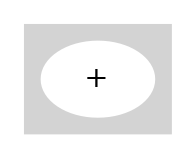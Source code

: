 digraph G {
    rankdir="LR"
  subgraph cluster_0 {
    style=filled;
    color=lightgrey;
    node [style=filled,color=white];
    "+";
    
  }
}
